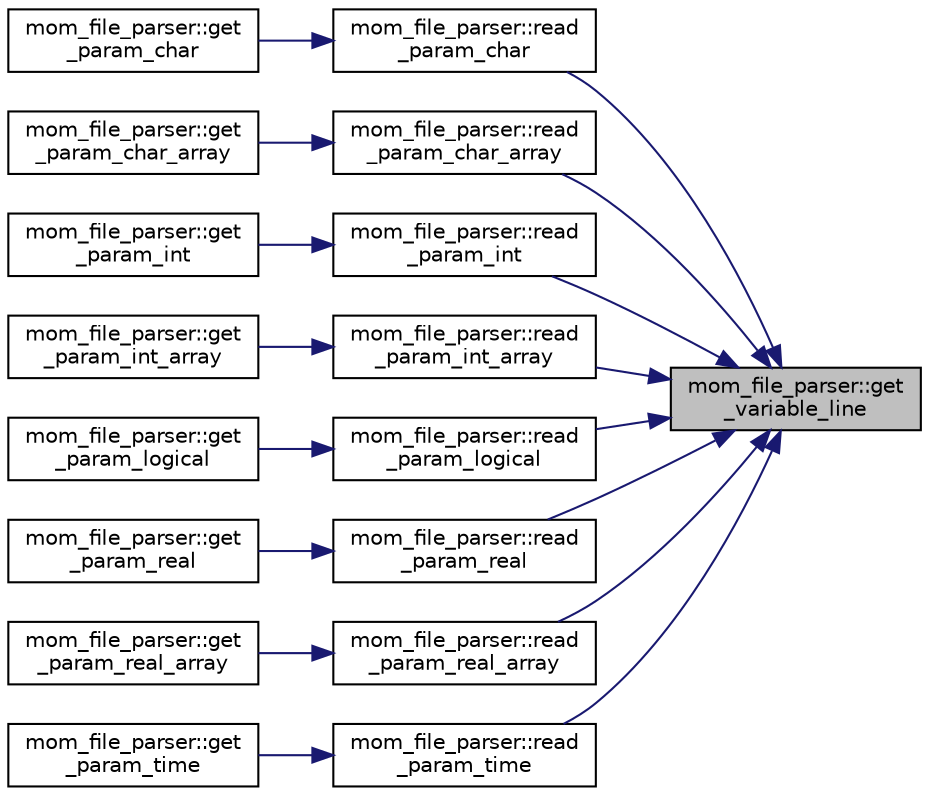 digraph "mom_file_parser::get_variable_line"
{
 // INTERACTIVE_SVG=YES
 // LATEX_PDF_SIZE
  edge [fontname="Helvetica",fontsize="10",labelfontname="Helvetica",labelfontsize="10"];
  node [fontname="Helvetica",fontsize="10",shape=record];
  rankdir="RL";
  Node1 [label="mom_file_parser::get\l_variable_line",height=0.2,width=0.4,color="black", fillcolor="grey75", style="filled", fontcolor="black",tooltip="This subtoutine extracts the contents of lines in the param_file_type that refer to a named parameter..."];
  Node1 -> Node2 [dir="back",color="midnightblue",fontsize="10",style="solid",fontname="Helvetica"];
  Node2 [label="mom_file_parser::read\l_param_char",height=0.2,width=0.4,color="black", fillcolor="white", style="filled",URL="$namespacemom__file__parser.html#a14c84db15e417656105f7303ad0ac2a2",tooltip="This subroutine reads the value of a character string model parameter from a parameter file."];
  Node2 -> Node3 [dir="back",color="midnightblue",fontsize="10",style="solid",fontname="Helvetica"];
  Node3 [label="mom_file_parser::get\l_param_char",height=0.2,width=0.4,color="black", fillcolor="white", style="filled",URL="$namespacemom__file__parser.html#ad4bee0d73cd5df0bb017180f354f514b",tooltip="This subroutine reads the value of a character string model parameter from a parameter file and logs ..."];
  Node1 -> Node4 [dir="back",color="midnightblue",fontsize="10",style="solid",fontname="Helvetica"];
  Node4 [label="mom_file_parser::read\l_param_char_array",height=0.2,width=0.4,color="black", fillcolor="white", style="filled",URL="$namespacemom__file__parser.html#a67808253e247b2542d0810e7c7f598f4",tooltip="This subroutine reads the values of an array of character string model parameters from a parameter fi..."];
  Node4 -> Node5 [dir="back",color="midnightblue",fontsize="10",style="solid",fontname="Helvetica"];
  Node5 [label="mom_file_parser::get\l_param_char_array",height=0.2,width=0.4,color="black", fillcolor="white", style="filled",URL="$namespacemom__file__parser.html#aa3f8a251fb4f7bbae28b136ebc17a8f3",tooltip="This subroutine reads the values of an array of character string model parameters from a parameter fi..."];
  Node1 -> Node6 [dir="back",color="midnightblue",fontsize="10",style="solid",fontname="Helvetica"];
  Node6 [label="mom_file_parser::read\l_param_int",height=0.2,width=0.4,color="black", fillcolor="white", style="filled",URL="$namespacemom__file__parser.html#a28352549cebdb1f8ed8db3655258d502",tooltip="This subroutine reads the value of an integer model parameter from a parameter file."];
  Node6 -> Node7 [dir="back",color="midnightblue",fontsize="10",style="solid",fontname="Helvetica"];
  Node7 [label="mom_file_parser::get\l_param_int",height=0.2,width=0.4,color="black", fillcolor="white", style="filled",URL="$namespacemom__file__parser.html#ac9428b418b2382019d418c0e30c97734",tooltip="This subroutine reads the value of an integer model parameter from a parameter file and logs it in do..."];
  Node1 -> Node8 [dir="back",color="midnightblue",fontsize="10",style="solid",fontname="Helvetica"];
  Node8 [label="mom_file_parser::read\l_param_int_array",height=0.2,width=0.4,color="black", fillcolor="white", style="filled",URL="$namespacemom__file__parser.html#a9f3cacd113743a19df607293b6c30ec7",tooltip="This subroutine reads the values of an array of integer model parameters from a parameter file."];
  Node8 -> Node9 [dir="back",color="midnightblue",fontsize="10",style="solid",fontname="Helvetica"];
  Node9 [label="mom_file_parser::get\l_param_int_array",height=0.2,width=0.4,color="black", fillcolor="white", style="filled",URL="$namespacemom__file__parser.html#a07b858dc2b7ce18929501b4738e96c3a",tooltip="This subroutine reads the values of an array of integer model parameters from a parameter file and lo..."];
  Node1 -> Node10 [dir="back",color="midnightblue",fontsize="10",style="solid",fontname="Helvetica"];
  Node10 [label="mom_file_parser::read\l_param_logical",height=0.2,width=0.4,color="black", fillcolor="white", style="filled",URL="$namespacemom__file__parser.html#ae12cfb8a4de90b0454683ba5810c79a2",tooltip="This subroutine reads the value of a logical model parameter from a parameter file."];
  Node10 -> Node11 [dir="back",color="midnightblue",fontsize="10",style="solid",fontname="Helvetica"];
  Node11 [label="mom_file_parser::get\l_param_logical",height=0.2,width=0.4,color="black", fillcolor="white", style="filled",URL="$namespacemom__file__parser.html#a470b3af82a8b146f375e4ca13c58e70f",tooltip="This subroutine reads the value of a logical model parameter from a parameter file and logs it in doc..."];
  Node1 -> Node12 [dir="back",color="midnightblue",fontsize="10",style="solid",fontname="Helvetica"];
  Node12 [label="mom_file_parser::read\l_param_real",height=0.2,width=0.4,color="black", fillcolor="white", style="filled",URL="$namespacemom__file__parser.html#a95b28c92ef3603d3fb20b0a6d133d4ad",tooltip="This subroutine reads the value of a real model parameter from a parameter file."];
  Node12 -> Node13 [dir="back",color="midnightblue",fontsize="10",style="solid",fontname="Helvetica"];
  Node13 [label="mom_file_parser::get\l_param_real",height=0.2,width=0.4,color="black", fillcolor="white", style="filled",URL="$namespacemom__file__parser.html#a2d6fb93c7802322c2ed145413aacaf30",tooltip="This subroutine reads the value of a real model parameter from a parameter file and logs it in docume..."];
  Node1 -> Node14 [dir="back",color="midnightblue",fontsize="10",style="solid",fontname="Helvetica"];
  Node14 [label="mom_file_parser::read\l_param_real_array",height=0.2,width=0.4,color="black", fillcolor="white", style="filled",URL="$namespacemom__file__parser.html#ae85623b4210b35c5e583d48ff536d596",tooltip="This subroutine reads the values of an array of real model parameters from a parameter file."];
  Node14 -> Node15 [dir="back",color="midnightblue",fontsize="10",style="solid",fontname="Helvetica"];
  Node15 [label="mom_file_parser::get\l_param_real_array",height=0.2,width=0.4,color="black", fillcolor="white", style="filled",URL="$namespacemom__file__parser.html#aaea9c54ad3bb4ad7a6e41a5f9715fb34",tooltip="This subroutine reads the values of an array of real model parameters from a parameter file and logs ..."];
  Node1 -> Node16 [dir="back",color="midnightblue",fontsize="10",style="solid",fontname="Helvetica"];
  Node16 [label="mom_file_parser::read\l_param_time",height=0.2,width=0.4,color="black", fillcolor="white", style="filled",URL="$namespacemom__file__parser.html#a799f1d8af038c5a64b7496018f03b590",tooltip="This subroutine reads the value of a time_type model parameter from a parameter file."];
  Node16 -> Node17 [dir="back",color="midnightblue",fontsize="10",style="solid",fontname="Helvetica"];
  Node17 [label="mom_file_parser::get\l_param_time",height=0.2,width=0.4,color="black", fillcolor="white", style="filled",URL="$namespacemom__file__parser.html#ab433eff650ddf3ce82d97f1c8432b6a8",tooltip="This subroutine reads the value of a time-type model parameter from a parameter file and logs it in d..."];
}
